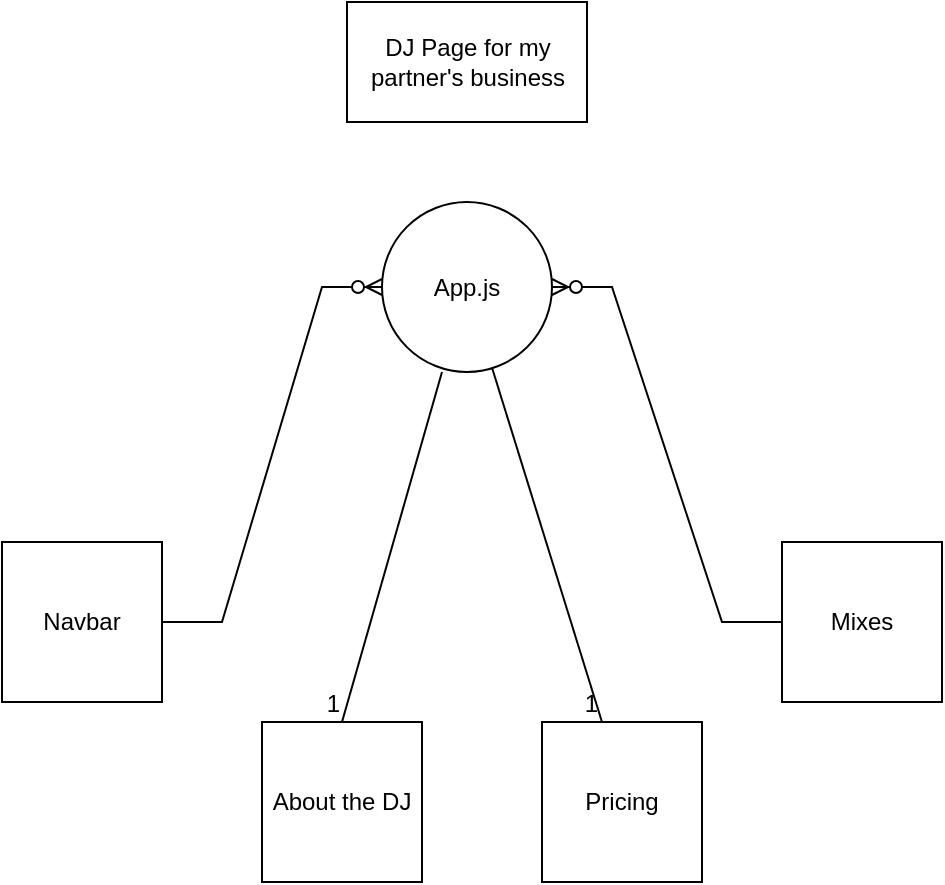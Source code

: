 <mxfile version="22.1.8" type="github">
  <diagram name="Page-1" id="9vrbsX0v3hOGb2_lDx9w">
    <mxGraphModel dx="1050" dy="1634" grid="1" gridSize="10" guides="1" tooltips="1" connect="1" arrows="1" fold="1" page="1" pageScale="1" pageWidth="850" pageHeight="1100" math="0" shadow="0">
      <root>
        <mxCell id="0" />
        <mxCell id="1" parent="0" />
        <mxCell id="ZVOJQvc9JVb5hvBGL_Pq-1" value="App.js" style="ellipse;whiteSpace=wrap;html=1;aspect=fixed;" vertex="1" parent="1">
          <mxGeometry x="360" y="-410" width="85" height="85" as="geometry" />
        </mxCell>
        <mxCell id="ZVOJQvc9JVb5hvBGL_Pq-2" value="Navbar" style="whiteSpace=wrap;html=1;aspect=fixed;" vertex="1" parent="1">
          <mxGeometry x="170" y="-240" width="80" height="80" as="geometry" />
        </mxCell>
        <mxCell id="ZVOJQvc9JVb5hvBGL_Pq-3" value="Mixes" style="whiteSpace=wrap;html=1;aspect=fixed;" vertex="1" parent="1">
          <mxGeometry x="560" y="-240" width="80" height="80" as="geometry" />
        </mxCell>
        <mxCell id="ZVOJQvc9JVb5hvBGL_Pq-4" value="" style="edgeStyle=entityRelationEdgeStyle;fontSize=12;html=1;endArrow=ERzeroToMany;endFill=1;rounded=0;entryX=0;entryY=0.5;entryDx=0;entryDy=0;" edge="1" parent="1" target="ZVOJQvc9JVb5hvBGL_Pq-1">
          <mxGeometry width="100" height="100" relative="1" as="geometry">
            <mxPoint x="250" y="-200" as="sourcePoint" />
            <mxPoint x="450" y="-320" as="targetPoint" />
            <Array as="points">
              <mxPoint x="270" y="-180" />
              <mxPoint x="380" y="-360" />
              <mxPoint x="270" y="-190" />
              <mxPoint x="400" y="-490" />
              <mxPoint x="390" y="-480" />
            </Array>
          </mxGeometry>
        </mxCell>
        <mxCell id="ZVOJQvc9JVb5hvBGL_Pq-5" value="" style="edgeStyle=entityRelationEdgeStyle;fontSize=12;html=1;endArrow=ERzeroToMany;endFill=1;rounded=0;" edge="1" parent="1" source="ZVOJQvc9JVb5hvBGL_Pq-3" target="ZVOJQvc9JVb5hvBGL_Pq-1">
          <mxGeometry width="100" height="100" relative="1" as="geometry">
            <mxPoint x="530" y="-270" as="sourcePoint" />
            <mxPoint x="600" y="-340" as="targetPoint" />
            <Array as="points">
              <mxPoint x="550" y="-250" />
              <mxPoint x="550" y="-260" />
            </Array>
          </mxGeometry>
        </mxCell>
        <mxCell id="ZVOJQvc9JVb5hvBGL_Pq-8" value="" style="endArrow=none;html=1;rounded=0;" edge="1" parent="1">
          <mxGeometry relative="1" as="geometry">
            <mxPoint x="390" y="-325" as="sourcePoint" />
            <mxPoint x="340" y="-150" as="targetPoint" />
            <Array as="points" />
          </mxGeometry>
        </mxCell>
        <mxCell id="ZVOJQvc9JVb5hvBGL_Pq-9" value="1" style="resizable=0;html=1;whiteSpace=wrap;align=right;verticalAlign=bottom;" connectable="0" vertex="1" parent="ZVOJQvc9JVb5hvBGL_Pq-8">
          <mxGeometry x="1" relative="1" as="geometry" />
        </mxCell>
        <mxCell id="ZVOJQvc9JVb5hvBGL_Pq-10" value="" style="endArrow=none;html=1;rounded=0;" edge="1" parent="1" source="ZVOJQvc9JVb5hvBGL_Pq-1">
          <mxGeometry relative="1" as="geometry">
            <mxPoint x="420" y="-325" as="sourcePoint" />
            <mxPoint x="470" y="-150" as="targetPoint" />
            <Array as="points" />
          </mxGeometry>
        </mxCell>
        <mxCell id="ZVOJQvc9JVb5hvBGL_Pq-11" value="1" style="resizable=0;html=1;whiteSpace=wrap;align=right;verticalAlign=bottom;" connectable="0" vertex="1" parent="ZVOJQvc9JVb5hvBGL_Pq-10">
          <mxGeometry x="1" relative="1" as="geometry" />
        </mxCell>
        <mxCell id="ZVOJQvc9JVb5hvBGL_Pq-12" value="About the DJ" style="whiteSpace=wrap;html=1;aspect=fixed;" vertex="1" parent="1">
          <mxGeometry x="300" y="-150" width="80" height="80" as="geometry" />
        </mxCell>
        <mxCell id="ZVOJQvc9JVb5hvBGL_Pq-13" value="Pricing" style="whiteSpace=wrap;html=1;aspect=fixed;" vertex="1" parent="1">
          <mxGeometry x="440" y="-150" width="80" height="80" as="geometry" />
        </mxCell>
        <mxCell id="ZVOJQvc9JVb5hvBGL_Pq-14" value="DJ Page for my partner&#39;s business" style="rounded=0;whiteSpace=wrap;html=1;" vertex="1" parent="1">
          <mxGeometry x="342.5" y="-510" width="120" height="60" as="geometry" />
        </mxCell>
      </root>
    </mxGraphModel>
  </diagram>
</mxfile>

